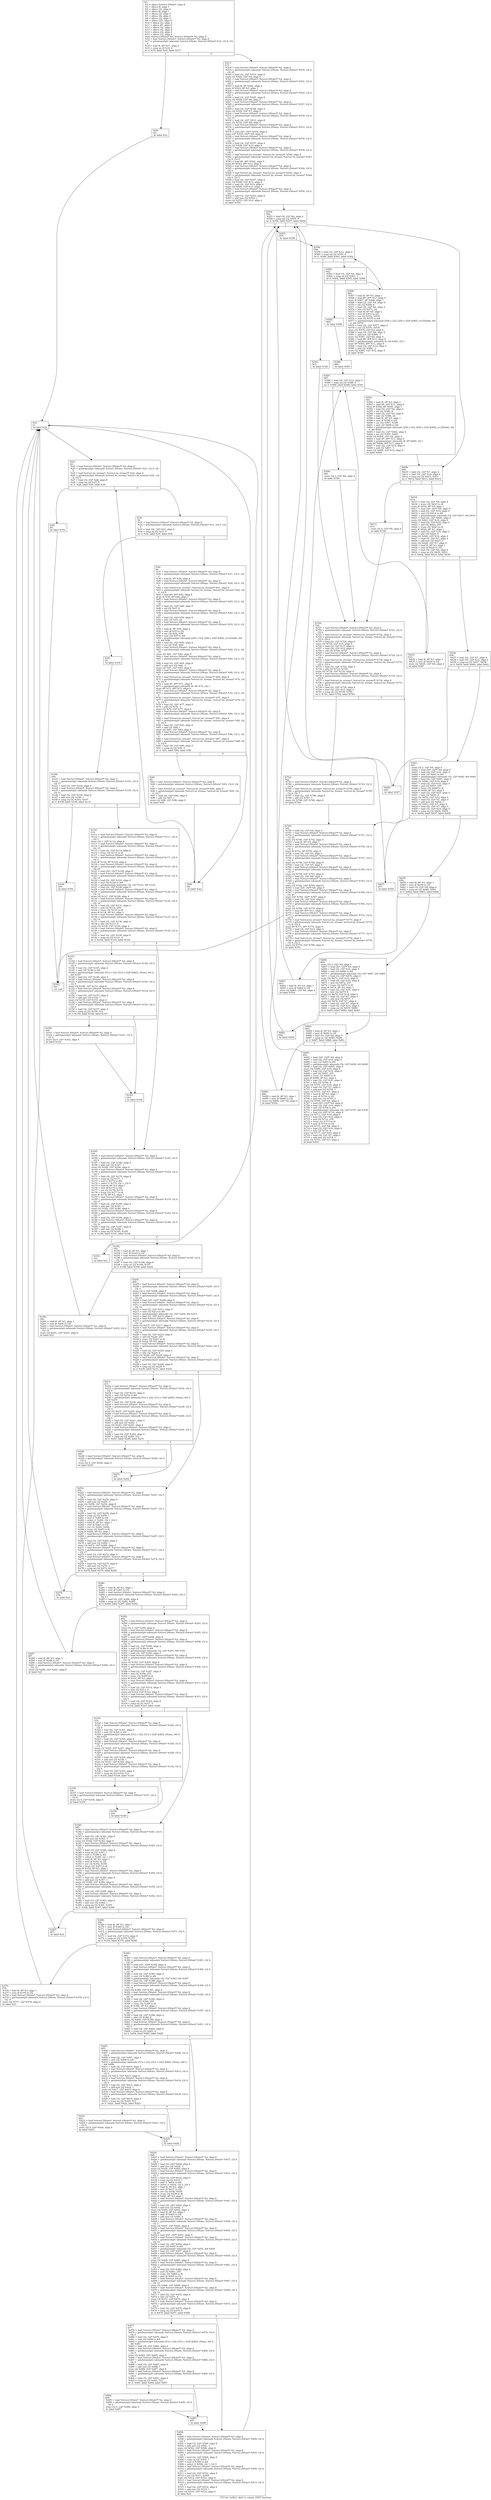 digraph "CFG for 'unRLE_obuf_to_output_FAST' function" {
	label="CFG for 'unRLE_obuf_to_output_FAST' function";

	Node0x1162fc0 [shape=record,label="{%1:\l  %2 = alloca %struct.DState*, align 8\l  %3 = alloca i8, align 1\l  %4 = alloca i32, align 4\l  %5 = alloca i8, align 1\l  %6 = alloca i32, align 4\l  %7 = alloca i32, align 4\l  %8 = alloca i32, align 4\l  %9 = alloca i32*, align 8\l  %10 = alloca i32, align 4\l  %11 = alloca i8*, align 8\l  %12 = alloca i32, align 4\l  %13 = alloca i32, align 4\l  %14 = alloca i32, align 4\l  %15 = alloca i32, align 4\l  store %struct.DState* %0, %struct.DState** %2, align 8\l  %16 = load %struct.DState*, %struct.DState** %2, align 8\l  %17 = getelementptr inbounds %struct.DState, %struct.DState* %16, i32 0, i32\l... 4\l  %18 = load i8, i8* %17, align 4\l  %19 = icmp ne i8 %18, 0\l  br i1 %19, label %20, label %517\l|{<s0>T|<s1>F}}"];
	Node0x1162fc0:s0 -> Node0x11630d0;
	Node0x1162fc0:s1 -> Node0x1163820;
	Node0x11630d0 [shape=record,label="{%20:\l20:                                               \l  br label %21\l}"];
	Node0x11630d0 -> Node0x1163870;
	Node0x1163870 [shape=record,label="{%21:\l21:                                               \l  br label %22\l}"];
	Node0x1163870 -> Node0x1163920;
	Node0x1163920 [shape=record,label="{%22:\l22:                                               \l  %23 = load %struct.DState*, %struct.DState** %2, align 8\l  %24 = getelementptr inbounds %struct.DState, %struct.DState* %23, i32 0, i32\l... 0\l  %25 = load %struct.bz_stream*, %struct.bz_stream** %24, align 8\l  %26 = getelementptr inbounds %struct.bz_stream, %struct.bz_stream* %25, i32\l... 0, i32 5\l  %27 = load i32, i32* %26, align 8\l  %28 = icmp eq i32 %27, 0\l  br i1 %28, label %29, label %30\l|{<s0>T|<s1>F}}"];
	Node0x1163920:s0 -> Node0x1163ca0;
	Node0x1163920:s1 -> Node0x1163cf0;
	Node0x1163ca0 [shape=record,label="{%29:\l29:                                               \l  br label %781\l}"];
	Node0x1163ca0 -> Node0x1163dd0;
	Node0x1163cf0 [shape=record,label="{%30:\l30:                                               \l  %31 = load %struct.DState*, %struct.DState** %2, align 8\l  %32 = getelementptr inbounds %struct.DState, %struct.DState* %31, i32 0, i32\l... 3\l  %33 = load i32, i32* %32, align 8\l  %34 = icmp eq i32 %33, 0\l  br i1 %34, label %35, label %36\l|{<s0>T|<s1>F}}"];
	Node0x1163cf0:s0 -> Node0x1164050;
	Node0x1163cf0:s1 -> Node0x11640a0;
	Node0x1164050 [shape=record,label="{%35:\l35:                                               \l  br label %100\l}"];
	Node0x1164050 -> Node0x1164180;
	Node0x11640a0 [shape=record,label="{%36:\l36:                                               \l  %37 = load %struct.DState*, %struct.DState** %2, align 8\l  %38 = getelementptr inbounds %struct.DState, %struct.DState* %37, i32 0, i32\l... 2\l  %39 = load i8, i8* %38, align 4\l  %40 = load %struct.DState*, %struct.DState** %2, align 8\l  %41 = getelementptr inbounds %struct.DState, %struct.DState* %40, i32 0, i32\l... 0\l  %42 = load %struct.bz_stream*, %struct.bz_stream** %41, align 8\l  %43 = getelementptr inbounds %struct.bz_stream, %struct.bz_stream* %42, i32\l... 0, i32 4\l  %44 = load i8*, i8** %43, align 8\l  store i8 %39, i8* %44, align 1\l  %45 = load %struct.DState*, %struct.DState** %2, align 8\l  %46 = getelementptr inbounds %struct.DState, %struct.DState* %45, i32 0, i32\l... 25\l  %47 = load i32, i32* %46, align 8\l  %48 = shl i32 %47, 8\l  %49 = load %struct.DState*, %struct.DState** %2, align 8\l  %50 = getelementptr inbounds %struct.DState, %struct.DState* %49, i32 0, i32\l... 25\l  %51 = load i32, i32* %50, align 8\l  %52 = lshr i32 %51, 24\l  %53 = load %struct.DState*, %struct.DState** %2, align 8\l  %54 = getelementptr inbounds %struct.DState, %struct.DState* %53, i32 0, i32\l... 2\l  %55 = load i8, i8* %54, align 4\l  %56 = zext i8 %55 to i32\l  %57 = xor i32 %52, %56\l  %58 = zext i32 %57 to i64\l  %59 = getelementptr inbounds [256 x i32], [256 x i32]* @BZ2_crc32Table, i64\l... 0, i64 %58\l  %60 = load i32, i32* %59, align 4\l  %61 = xor i32 %48, %60\l  %62 = load %struct.DState*, %struct.DState** %2, align 8\l  %63 = getelementptr inbounds %struct.DState, %struct.DState* %62, i32 0, i32\l... 25\l  store i32 %61, i32* %63, align 8\l  %64 = load %struct.DState*, %struct.DState** %2, align 8\l  %65 = getelementptr inbounds %struct.DState, %struct.DState* %64, i32 0, i32\l... 3\l  %66 = load i32, i32* %65, align 8\l  %67 = add nsw i32 %66, -1\l  store i32 %67, i32* %65, align 8\l  %68 = load %struct.DState*, %struct.DState** %2, align 8\l  %69 = getelementptr inbounds %struct.DState, %struct.DState* %68, i32 0, i32\l... 0\l  %70 = load %struct.bz_stream*, %struct.bz_stream** %69, align 8\l  %71 = getelementptr inbounds %struct.bz_stream, %struct.bz_stream* %70, i32\l... 0, i32 4\l  %72 = load i8*, i8** %71, align 8\l  %73 = getelementptr inbounds i8, i8* %72, i32 1\l  store i8* %73, i8** %71, align 8\l  %74 = load %struct.DState*, %struct.DState** %2, align 8\l  %75 = getelementptr inbounds %struct.DState, %struct.DState* %74, i32 0, i32\l... 0\l  %76 = load %struct.bz_stream*, %struct.bz_stream** %75, align 8\l  %77 = getelementptr inbounds %struct.bz_stream, %struct.bz_stream* %76, i32\l... 0, i32 5\l  %78 = load i32, i32* %77, align 8\l  %79 = add i32 %78, -1\l  store i32 %79, i32* %77, align 8\l  %80 = load %struct.DState*, %struct.DState** %2, align 8\l  %81 = getelementptr inbounds %struct.DState, %struct.DState* %80, i32 0, i32\l... 0\l  %82 = load %struct.bz_stream*, %struct.bz_stream** %81, align 8\l  %83 = getelementptr inbounds %struct.bz_stream, %struct.bz_stream* %82, i32\l... 0, i32 6\l  %84 = load i32, i32* %83, align 4\l  %85 = add i32 %84, 1\l  store i32 %85, i32* %83, align 4\l  %86 = load %struct.DState*, %struct.DState** %2, align 8\l  %87 = getelementptr inbounds %struct.DState, %struct.DState* %86, i32 0, i32\l... 0\l  %88 = load %struct.bz_stream*, %struct.bz_stream** %87, align 8\l  %89 = getelementptr inbounds %struct.bz_stream, %struct.bz_stream* %88, i32\l... 0, i32 6\l  %90 = load i32, i32* %89, align 4\l  %91 = icmp eq i32 %90, 0\l  br i1 %91, label %92, label %99\l|{<s0>T|<s1>F}}"];
	Node0x11640a0:s0 -> Node0x1174a70;
	Node0x11640a0:s1 -> Node0x1174ac0;
	Node0x1174a70 [shape=record,label="{%92:\l92:                                               \l  %93 = load %struct.DState*, %struct.DState** %2, align 8\l  %94 = getelementptr inbounds %struct.DState, %struct.DState* %93, i32 0, i32\l... 0\l  %95 = load %struct.bz_stream*, %struct.bz_stream** %94, align 8\l  %96 = getelementptr inbounds %struct.bz_stream, %struct.bz_stream* %95, i32\l... 0, i32 7\l  %97 = load i32, i32* %96, align 8\l  %98 = add i32 %97, 1\l  store i32 %98, i32* %96, align 8\l  br label %99\l}"];
	Node0x1174a70 -> Node0x1174ac0;
	Node0x1174ac0 [shape=record,label="{%99:\l99:                                               \l  br label %22\l}"];
	Node0x1174ac0 -> Node0x1163920;
	Node0x1164180 [shape=record,label="{%100:\l100:                                              \l  %101 = load %struct.DState*, %struct.DState** %2, align 8\l  %102 = getelementptr inbounds %struct.DState, %struct.DState* %101, i32 0,\l... i32 17\l  %103 = load i32, i32* %102, align 4\l  %104 = load %struct.DState*, %struct.DState** %2, align 8\l  %105 = getelementptr inbounds %struct.DState, %struct.DState* %104, i32 0,\l... i32 51\l  %106 = load i32, i32* %105, align 8\l  %107 = add nsw i32 %106, 1\l  %108 = icmp eq i32 %103, %107\l  br i1 %108, label %109, label %110\l|{<s0>T|<s1>F}}"];
	Node0x1164180:s0 -> Node0x1175350;
	Node0x1164180:s1 -> Node0x11753a0;
	Node0x1175350 [shape=record,label="{%109:\l109:                                              \l  br label %781\l}"];
	Node0x1175350 -> Node0x1163dd0;
	Node0x11753a0 [shape=record,label="{%110:\l110:                                              \l  %111 = load %struct.DState*, %struct.DState** %2, align 8\l  %112 = getelementptr inbounds %struct.DState, %struct.DState* %111, i32 0,\l... i32 3\l  store i32 1, i32* %112, align 8\l  %113 = load %struct.DState*, %struct.DState** %2, align 8\l  %114 = getelementptr inbounds %struct.DState, %struct.DState* %113, i32 0,\l... i32 15\l  %115 = load i32, i32* %114, align 8\l  %116 = trunc i32 %115 to i8\l  %117 = load %struct.DState*, %struct.DState** %2, align 8\l  %118 = getelementptr inbounds %struct.DState, %struct.DState* %117, i32 0,\l... i32 2\l  store i8 %116, i8* %118, align 4\l  %119 = load %struct.DState*, %struct.DState** %2, align 8\l  %120 = getelementptr inbounds %struct.DState, %struct.DState* %119, i32 0,\l... i32 20\l  %121 = load i32*, i32** %120, align 8\l  %122 = load %struct.DState*, %struct.DState** %2, align 8\l  %123 = getelementptr inbounds %struct.DState, %struct.DState* %122, i32 0,\l... i32 14\l  %124 = load i32, i32* %123, align 4\l  %125 = zext i32 %124 to i64\l  %126 = getelementptr inbounds i32, i32* %121, i64 %125\l  %127 = load i32, i32* %126, align 4\l  %128 = load %struct.DState*, %struct.DState** %2, align 8\l  %129 = getelementptr inbounds %struct.DState, %struct.DState* %128, i32 0,\l... i32 14\l  store i32 %127, i32* %129, align 4\l  %130 = load %struct.DState*, %struct.DState** %2, align 8\l  %131 = getelementptr inbounds %struct.DState, %struct.DState* %130, i32 0,\l... i32 14\l  %132 = load i32, i32* %131, align 4\l  %133 = and i32 %132, 255\l  %134 = trunc i32 %133 to i8\l  store i8 %134, i8* %3, align 1\l  %135 = load %struct.DState*, %struct.DState** %2, align 8\l  %136 = getelementptr inbounds %struct.DState, %struct.DState* %135, i32 0,\l... i32 14\l  %137 = load i32, i32* %136, align 4\l  %138 = lshr i32 %137, 8\l  store i32 %138, i32* %136, align 4\l  %139 = load %struct.DState*, %struct.DState** %2, align 8\l  %140 = getelementptr inbounds %struct.DState, %struct.DState* %139, i32 0,\l... i32 5\l  %141 = load i32, i32* %140, align 8\l  %142 = icmp eq i32 %141, 0\l  br i1 %142, label %143, label %164\l|{<s0>T|<s1>F}}"];
	Node0x11753a0:s0 -> Node0x1176e00;
	Node0x11753a0:s1 -> Node0x1176e50;
	Node0x1176e00 [shape=record,label="{%143:\l143:                                              \l  %144 = load %struct.DState*, %struct.DState** %2, align 8\l  %145 = getelementptr inbounds %struct.DState, %struct.DState* %144, i32 0,\l... i32 6\l  %146 = load i32, i32* %145, align 4\l  %147 = sext i32 %146 to i64\l  %148 = getelementptr inbounds [512 x i32], [512 x i32]* @BZ2_rNums, i64 0,\l... i64 %147\l  %149 = load i32, i32* %148, align 4\l  %150 = load %struct.DState*, %struct.DState** %2, align 8\l  %151 = getelementptr inbounds %struct.DState, %struct.DState* %150, i32 0,\l... i32 5\l  store i32 %149, i32* %151, align 8\l  %152 = load %struct.DState*, %struct.DState** %2, align 8\l  %153 = getelementptr inbounds %struct.DState, %struct.DState* %152, i32 0,\l... i32 6\l  %154 = load i32, i32* %153, align 4\l  %155 = add nsw i32 %154, 1\l  store i32 %155, i32* %153, align 4\l  %156 = load %struct.DState*, %struct.DState** %2, align 8\l  %157 = getelementptr inbounds %struct.DState, %struct.DState* %156, i32 0,\l... i32 6\l  %158 = load i32, i32* %157, align 4\l  %159 = icmp eq i32 %158, 512\l  br i1 %159, label %160, label %163\l|{<s0>T|<s1>F}}"];
	Node0x1176e00:s0 -> Node0x1177790;
	Node0x1176e00:s1 -> Node0x11777e0;
	Node0x1177790 [shape=record,label="{%160:\l160:                                              \l  %161 = load %struct.DState*, %struct.DState** %2, align 8\l  %162 = getelementptr inbounds %struct.DState, %struct.DState* %161, i32 0,\l... i32 6\l  store i32 0, i32* %162, align 4\l  br label %163\l}"];
	Node0x1177790 -> Node0x11777e0;
	Node0x11777e0 [shape=record,label="{%163:\l163:                                              \l  br label %164\l}"];
	Node0x11777e0 -> Node0x1176e50;
	Node0x1176e50 [shape=record,label="{%164:\l164:                                              \l  %165 = load %struct.DState*, %struct.DState** %2, align 8\l  %166 = getelementptr inbounds %struct.DState, %struct.DState* %165, i32 0,\l... i32 5\l  %167 = load i32, i32* %166, align 8\l  %168 = add nsw i32 %167, -1\l  store i32 %168, i32* %166, align 8\l  %169 = load %struct.DState*, %struct.DState** %2, align 8\l  %170 = getelementptr inbounds %struct.DState, %struct.DState* %169, i32 0,\l... i32 5\l  %171 = load i32, i32* %170, align 8\l  %172 = icmp eq i32 %171, 1\l  %173 = zext i1 %172 to i64\l  %174 = select i1 %172, i32 1, i32 0\l  %175 = load i8, i8* %3, align 1\l  %176 = zext i8 %175 to i32\l  %177 = xor i32 %176, %174\l  %178 = trunc i32 %177 to i8\l  store i8 %178, i8* %3, align 1\l  %179 = load %struct.DState*, %struct.DState** %2, align 8\l  %180 = getelementptr inbounds %struct.DState, %struct.DState* %179, i32 0,\l... i32 17\l  %181 = load i32, i32* %180, align 4\l  %182 = add nsw i32 %181, 1\l  store i32 %182, i32* %180, align 4\l  %183 = load %struct.DState*, %struct.DState** %2, align 8\l  %184 = getelementptr inbounds %struct.DState, %struct.DState* %183, i32 0,\l... i32 17\l  %185 = load i32, i32* %184, align 4\l  %186 = load %struct.DState*, %struct.DState** %2, align 8\l  %187 = getelementptr inbounds %struct.DState, %struct.DState* %186, i32 0,\l... i32 51\l  %188 = load i32, i32* %187, align 8\l  %189 = add nsw i32 %188, 1\l  %190 = icmp eq i32 %185, %189\l  br i1 %190, label %191, label %192\l|{<s0>T|<s1>F}}"];
	Node0x1176e50:s0 -> Node0x1178810;
	Node0x1176e50:s1 -> Node0x1178860;
	Node0x1178810 [shape=record,label="{%191:\l191:                                              \l  br label %21\l}"];
	Node0x1178810 -> Node0x1163870;
	Node0x1178860 [shape=record,label="{%192:\l192:                                              \l  %193 = load i8, i8* %3, align 1\l  %194 = zext i8 %193 to i32\l  %195 = load %struct.DState*, %struct.DState** %2, align 8\l  %196 = getelementptr inbounds %struct.DState, %struct.DState* %195, i32 0,\l... i32 15\l  %197 = load i32, i32* %196, align 8\l  %198 = icmp ne i32 %194, %197\l  br i1 %198, label %199, label %204\l|{<s0>T|<s1>F}}"];
	Node0x1178860:s0 -> Node0x1178c30;
	Node0x1178860:s1 -> Node0x1178c80;
	Node0x1178c30 [shape=record,label="{%199:\l199:                                              \l  %200 = load i8, i8* %3, align 1\l  %201 = zext i8 %200 to i32\l  %202 = load %struct.DState*, %struct.DState** %2, align 8\l  %203 = getelementptr inbounds %struct.DState, %struct.DState* %202, i32 0,\l... i32 15\l  store i32 %201, i32* %203, align 8\l  br label %21\l}"];
	Node0x1178c30 -> Node0x1163870;
	Node0x1178c80 [shape=record,label="{%204:\l204:                                              \l  %205 = load %struct.DState*, %struct.DState** %2, align 8\l  %206 = getelementptr inbounds %struct.DState, %struct.DState* %205, i32 0,\l... i32 3\l  store i32 2, i32* %206, align 8\l  %207 = load %struct.DState*, %struct.DState** %2, align 8\l  %208 = getelementptr inbounds %struct.DState, %struct.DState* %207, i32 0,\l... i32 20\l  %209 = load i32*, i32** %208, align 8\l  %210 = load %struct.DState*, %struct.DState** %2, align 8\l  %211 = getelementptr inbounds %struct.DState, %struct.DState* %210, i32 0,\l... i32 14\l  %212 = load i32, i32* %211, align 4\l  %213 = zext i32 %212 to i64\l  %214 = getelementptr inbounds i32, i32* %209, i64 %213\l  %215 = load i32, i32* %214, align 4\l  %216 = load %struct.DState*, %struct.DState** %2, align 8\l  %217 = getelementptr inbounds %struct.DState, %struct.DState* %216, i32 0,\l... i32 14\l  store i32 %215, i32* %217, align 4\l  %218 = load %struct.DState*, %struct.DState** %2, align 8\l  %219 = getelementptr inbounds %struct.DState, %struct.DState* %218, i32 0,\l... i32 14\l  %220 = load i32, i32* %219, align 4\l  %221 = and i32 %220, 255\l  %222 = trunc i32 %221 to i8\l  store i8 %222, i8* %3, align 1\l  %223 = load %struct.DState*, %struct.DState** %2, align 8\l  %224 = getelementptr inbounds %struct.DState, %struct.DState* %223, i32 0,\l... i32 14\l  %225 = load i32, i32* %224, align 4\l  %226 = lshr i32 %225, 8\l  store i32 %226, i32* %224, align 4\l  %227 = load %struct.DState*, %struct.DState** %2, align 8\l  %228 = getelementptr inbounds %struct.DState, %struct.DState* %227, i32 0,\l... i32 5\l  %229 = load i32, i32* %228, align 8\l  %230 = icmp eq i32 %229, 0\l  br i1 %230, label %231, label %252\l|{<s0>T|<s1>F}}"];
	Node0x1178c80:s0 -> Node0x1179dd0;
	Node0x1178c80:s1 -> Node0x1179e20;
	Node0x1179dd0 [shape=record,label="{%231:\l231:                                              \l  %232 = load %struct.DState*, %struct.DState** %2, align 8\l  %233 = getelementptr inbounds %struct.DState, %struct.DState* %232, i32 0,\l... i32 6\l  %234 = load i32, i32* %233, align 4\l  %235 = sext i32 %234 to i64\l  %236 = getelementptr inbounds [512 x i32], [512 x i32]* @BZ2_rNums, i64 0,\l... i64 %235\l  %237 = load i32, i32* %236, align 4\l  %238 = load %struct.DState*, %struct.DState** %2, align 8\l  %239 = getelementptr inbounds %struct.DState, %struct.DState* %238, i32 0,\l... i32 5\l  store i32 %237, i32* %239, align 8\l  %240 = load %struct.DState*, %struct.DState** %2, align 8\l  %241 = getelementptr inbounds %struct.DState, %struct.DState* %240, i32 0,\l... i32 6\l  %242 = load i32, i32* %241, align 4\l  %243 = add nsw i32 %242, 1\l  store i32 %243, i32* %241, align 4\l  %244 = load %struct.DState*, %struct.DState** %2, align 8\l  %245 = getelementptr inbounds %struct.DState, %struct.DState* %244, i32 0,\l... i32 6\l  %246 = load i32, i32* %245, align 4\l  %247 = icmp eq i32 %246, 512\l  br i1 %247, label %248, label %251\l|{<s0>T|<s1>F}}"];
	Node0x1179dd0:s0 -> Node0x117a760;
	Node0x1179dd0:s1 -> Node0x117a7b0;
	Node0x117a760 [shape=record,label="{%248:\l248:                                              \l  %249 = load %struct.DState*, %struct.DState** %2, align 8\l  %250 = getelementptr inbounds %struct.DState, %struct.DState* %249, i32 0,\l... i32 6\l  store i32 0, i32* %250, align 4\l  br label %251\l}"];
	Node0x117a760 -> Node0x117a7b0;
	Node0x117a7b0 [shape=record,label="{%251:\l251:                                              \l  br label %252\l}"];
	Node0x117a7b0 -> Node0x1179e20;
	Node0x1179e20 [shape=record,label="{%252:\l252:                                              \l  %253 = load %struct.DState*, %struct.DState** %2, align 8\l  %254 = getelementptr inbounds %struct.DState, %struct.DState* %253, i32 0,\l... i32 5\l  %255 = load i32, i32* %254, align 8\l  %256 = add nsw i32 %255, -1\l  store i32 %256, i32* %254, align 8\l  %257 = load %struct.DState*, %struct.DState** %2, align 8\l  %258 = getelementptr inbounds %struct.DState, %struct.DState* %257, i32 0,\l... i32 5\l  %259 = load i32, i32* %258, align 8\l  %260 = icmp eq i32 %259, 1\l  %261 = zext i1 %260 to i64\l  %262 = select i1 %260, i32 1, i32 0\l  %263 = load i8, i8* %3, align 1\l  %264 = zext i8 %263 to i32\l  %265 = xor i32 %264, %262\l  %266 = trunc i32 %265 to i8\l  store i8 %266, i8* %3, align 1\l  %267 = load %struct.DState*, %struct.DState** %2, align 8\l  %268 = getelementptr inbounds %struct.DState, %struct.DState* %267, i32 0,\l... i32 17\l  %269 = load i32, i32* %268, align 4\l  %270 = add nsw i32 %269, 1\l  store i32 %270, i32* %268, align 4\l  %271 = load %struct.DState*, %struct.DState** %2, align 8\l  %272 = getelementptr inbounds %struct.DState, %struct.DState* %271, i32 0,\l... i32 17\l  %273 = load i32, i32* %272, align 4\l  %274 = load %struct.DState*, %struct.DState** %2, align 8\l  %275 = getelementptr inbounds %struct.DState, %struct.DState* %274, i32 0,\l... i32 51\l  %276 = load i32, i32* %275, align 8\l  %277 = add nsw i32 %276, 1\l  %278 = icmp eq i32 %273, %277\l  br i1 %278, label %279, label %280\l|{<s0>T|<s1>F}}"];
	Node0x1179e20:s0 -> Node0x117bff0;
	Node0x1179e20:s1 -> Node0x117c040;
	Node0x117bff0 [shape=record,label="{%279:\l279:                                              \l  br label %21\l}"];
	Node0x117bff0 -> Node0x1163870;
	Node0x117c040 [shape=record,label="{%280:\l280:                                              \l  %281 = load i8, i8* %3, align 1\l  %282 = zext i8 %281 to i32\l  %283 = load %struct.DState*, %struct.DState** %2, align 8\l  %284 = getelementptr inbounds %struct.DState, %struct.DState* %283, i32 0,\l... i32 15\l  %285 = load i32, i32* %284, align 8\l  %286 = icmp ne i32 %282, %285\l  br i1 %286, label %287, label %292\l|{<s0>T|<s1>F}}"];
	Node0x117c040:s0 -> Node0x117c410;
	Node0x117c040:s1 -> Node0x117c460;
	Node0x117c410 [shape=record,label="{%287:\l287:                                              \l  %288 = load i8, i8* %3, align 1\l  %289 = zext i8 %288 to i32\l  %290 = load %struct.DState*, %struct.DState** %2, align 8\l  %291 = getelementptr inbounds %struct.DState, %struct.DState* %290, i32 0,\l... i32 15\l  store i32 %289, i32* %291, align 8\l  br label %21\l}"];
	Node0x117c410 -> Node0x1163870;
	Node0x117c460 [shape=record,label="{%292:\l292:                                              \l  %293 = load %struct.DState*, %struct.DState** %2, align 8\l  %294 = getelementptr inbounds %struct.DState, %struct.DState* %293, i32 0,\l... i32 3\l  store i32 3, i32* %294, align 8\l  %295 = load %struct.DState*, %struct.DState** %2, align 8\l  %296 = getelementptr inbounds %struct.DState, %struct.DState* %295, i32 0,\l... i32 20\l  %297 = load i32*, i32** %296, align 8\l  %298 = load %struct.DState*, %struct.DState** %2, align 8\l  %299 = getelementptr inbounds %struct.DState, %struct.DState* %298, i32 0,\l... i32 14\l  %300 = load i32, i32* %299, align 4\l  %301 = zext i32 %300 to i64\l  %302 = getelementptr inbounds i32, i32* %297, i64 %301\l  %303 = load i32, i32* %302, align 4\l  %304 = load %struct.DState*, %struct.DState** %2, align 8\l  %305 = getelementptr inbounds %struct.DState, %struct.DState* %304, i32 0,\l... i32 14\l  store i32 %303, i32* %305, align 4\l  %306 = load %struct.DState*, %struct.DState** %2, align 8\l  %307 = getelementptr inbounds %struct.DState, %struct.DState* %306, i32 0,\l... i32 14\l  %308 = load i32, i32* %307, align 4\l  %309 = and i32 %308, 255\l  %310 = trunc i32 %309 to i8\l  store i8 %310, i8* %3, align 1\l  %311 = load %struct.DState*, %struct.DState** %2, align 8\l  %312 = getelementptr inbounds %struct.DState, %struct.DState* %311, i32 0,\l... i32 14\l  %313 = load i32, i32* %312, align 4\l  %314 = lshr i32 %313, 8\l  store i32 %314, i32* %312, align 4\l  %315 = load %struct.DState*, %struct.DState** %2, align 8\l  %316 = getelementptr inbounds %struct.DState, %struct.DState* %315, i32 0,\l... i32 5\l  %317 = load i32, i32* %316, align 8\l  %318 = icmp eq i32 %317, 0\l  br i1 %318, label %319, label %340\l|{<s0>T|<s1>F}}"];
	Node0x117c460:s0 -> Node0x117d5b0;
	Node0x117c460:s1 -> Node0x117d600;
	Node0x117d5b0 [shape=record,label="{%319:\l319:                                              \l  %320 = load %struct.DState*, %struct.DState** %2, align 8\l  %321 = getelementptr inbounds %struct.DState, %struct.DState* %320, i32 0,\l... i32 6\l  %322 = load i32, i32* %321, align 4\l  %323 = sext i32 %322 to i64\l  %324 = getelementptr inbounds [512 x i32], [512 x i32]* @BZ2_rNums, i64 0,\l... i64 %323\l  %325 = load i32, i32* %324, align 4\l  %326 = load %struct.DState*, %struct.DState** %2, align 8\l  %327 = getelementptr inbounds %struct.DState, %struct.DState* %326, i32 0,\l... i32 5\l  store i32 %325, i32* %327, align 8\l  %328 = load %struct.DState*, %struct.DState** %2, align 8\l  %329 = getelementptr inbounds %struct.DState, %struct.DState* %328, i32 0,\l... i32 6\l  %330 = load i32, i32* %329, align 4\l  %331 = add nsw i32 %330, 1\l  store i32 %331, i32* %329, align 4\l  %332 = load %struct.DState*, %struct.DState** %2, align 8\l  %333 = getelementptr inbounds %struct.DState, %struct.DState* %332, i32 0,\l... i32 6\l  %334 = load i32, i32* %333, align 4\l  %335 = icmp eq i32 %334, 512\l  br i1 %335, label %336, label %339\l|{<s0>T|<s1>F}}"];
	Node0x117d5b0:s0 -> Node0x117df40;
	Node0x117d5b0:s1 -> Node0x117df90;
	Node0x117df40 [shape=record,label="{%336:\l336:                                              \l  %337 = load %struct.DState*, %struct.DState** %2, align 8\l  %338 = getelementptr inbounds %struct.DState, %struct.DState* %337, i32 0,\l... i32 6\l  store i32 0, i32* %338, align 4\l  br label %339\l}"];
	Node0x117df40 -> Node0x117df90;
	Node0x117df90 [shape=record,label="{%339:\l339:                                              \l  br label %340\l}"];
	Node0x117df90 -> Node0x117d600;
	Node0x117d600 [shape=record,label="{%340:\l340:                                              \l  %341 = load %struct.DState*, %struct.DState** %2, align 8\l  %342 = getelementptr inbounds %struct.DState, %struct.DState* %341, i32 0,\l... i32 5\l  %343 = load i32, i32* %342, align 8\l  %344 = add nsw i32 %343, -1\l  store i32 %344, i32* %342, align 8\l  %345 = load %struct.DState*, %struct.DState** %2, align 8\l  %346 = getelementptr inbounds %struct.DState, %struct.DState* %345, i32 0,\l... i32 5\l  %347 = load i32, i32* %346, align 8\l  %348 = icmp eq i32 %347, 1\l  %349 = zext i1 %348 to i64\l  %350 = select i1 %348, i32 1, i32 0\l  %351 = load i8, i8* %3, align 1\l  %352 = zext i8 %351 to i32\l  %353 = xor i32 %352, %350\l  %354 = trunc i32 %353 to i8\l  store i8 %354, i8* %3, align 1\l  %355 = load %struct.DState*, %struct.DState** %2, align 8\l  %356 = getelementptr inbounds %struct.DState, %struct.DState* %355, i32 0,\l... i32 17\l  %357 = load i32, i32* %356, align 4\l  %358 = add nsw i32 %357, 1\l  store i32 %358, i32* %356, align 4\l  %359 = load %struct.DState*, %struct.DState** %2, align 8\l  %360 = getelementptr inbounds %struct.DState, %struct.DState* %359, i32 0,\l... i32 17\l  %361 = load i32, i32* %360, align 4\l  %362 = load %struct.DState*, %struct.DState** %2, align 8\l  %363 = getelementptr inbounds %struct.DState, %struct.DState* %362, i32 0,\l... i32 51\l  %364 = load i32, i32* %363, align 8\l  %365 = add nsw i32 %364, 1\l  %366 = icmp eq i32 %361, %365\l  br i1 %366, label %367, label %368\l|{<s0>T|<s1>F}}"];
	Node0x117d600:s0 -> Node0x117efc0;
	Node0x117d600:s1 -> Node0x117f010;
	Node0x117efc0 [shape=record,label="{%367:\l367:                                              \l  br label %21\l}"];
	Node0x117efc0 -> Node0x1163870;
	Node0x117f010 [shape=record,label="{%368:\l368:                                              \l  %369 = load i8, i8* %3, align 1\l  %370 = zext i8 %369 to i32\l  %371 = load %struct.DState*, %struct.DState** %2, align 8\l  %372 = getelementptr inbounds %struct.DState, %struct.DState* %371, i32 0,\l... i32 15\l  %373 = load i32, i32* %372, align 8\l  %374 = icmp ne i32 %370, %373\l  br i1 %374, label %375, label %380\l|{<s0>T|<s1>F}}"];
	Node0x117f010:s0 -> Node0x117f3e0;
	Node0x117f010:s1 -> Node0x117f430;
	Node0x117f3e0 [shape=record,label="{%375:\l375:                                              \l  %376 = load i8, i8* %3, align 1\l  %377 = zext i8 %376 to i32\l  %378 = load %struct.DState*, %struct.DState** %2, align 8\l  %379 = getelementptr inbounds %struct.DState, %struct.DState* %378, i32 0,\l... i32 15\l  store i32 %377, i32* %379, align 8\l  br label %21\l}"];
	Node0x117f3e0 -> Node0x1163870;
	Node0x117f430 [shape=record,label="{%380:\l380:                                              \l  %381 = load %struct.DState*, %struct.DState** %2, align 8\l  %382 = getelementptr inbounds %struct.DState, %struct.DState* %381, i32 0,\l... i32 20\l  %383 = load i32*, i32** %382, align 8\l  %384 = load %struct.DState*, %struct.DState** %2, align 8\l  %385 = getelementptr inbounds %struct.DState, %struct.DState* %384, i32 0,\l... i32 14\l  %386 = load i32, i32* %385, align 4\l  %387 = zext i32 %386 to i64\l  %388 = getelementptr inbounds i32, i32* %383, i64 %387\l  %389 = load i32, i32* %388, align 4\l  %390 = load %struct.DState*, %struct.DState** %2, align 8\l  %391 = getelementptr inbounds %struct.DState, %struct.DState* %390, i32 0,\l... i32 14\l  store i32 %389, i32* %391, align 4\l  %392 = load %struct.DState*, %struct.DState** %2, align 8\l  %393 = getelementptr inbounds %struct.DState, %struct.DState* %392, i32 0,\l... i32 14\l  %394 = load i32, i32* %393, align 4\l  %395 = and i32 %394, 255\l  %396 = trunc i32 %395 to i8\l  store i8 %396, i8* %3, align 1\l  %397 = load %struct.DState*, %struct.DState** %2, align 8\l  %398 = getelementptr inbounds %struct.DState, %struct.DState* %397, i32 0,\l... i32 14\l  %399 = load i32, i32* %398, align 4\l  %400 = lshr i32 %399, 8\l  store i32 %400, i32* %398, align 4\l  %401 = load %struct.DState*, %struct.DState** %2, align 8\l  %402 = getelementptr inbounds %struct.DState, %struct.DState* %401, i32 0,\l... i32 5\l  %403 = load i32, i32* %402, align 8\l  %404 = icmp eq i32 %403, 0\l  br i1 %404, label %405, label %426\l|{<s0>T|<s1>F}}"];
	Node0x117f430:s0 -> Node0x1180400;
	Node0x117f430:s1 -> Node0x1180450;
	Node0x1180400 [shape=record,label="{%405:\l405:                                              \l  %406 = load %struct.DState*, %struct.DState** %2, align 8\l  %407 = getelementptr inbounds %struct.DState, %struct.DState* %406, i32 0,\l... i32 6\l  %408 = load i32, i32* %407, align 4\l  %409 = sext i32 %408 to i64\l  %410 = getelementptr inbounds [512 x i32], [512 x i32]* @BZ2_rNums, i64 0,\l... i64 %409\l  %411 = load i32, i32* %410, align 4\l  %412 = load %struct.DState*, %struct.DState** %2, align 8\l  %413 = getelementptr inbounds %struct.DState, %struct.DState* %412, i32 0,\l... i32 5\l  store i32 %411, i32* %413, align 8\l  %414 = load %struct.DState*, %struct.DState** %2, align 8\l  %415 = getelementptr inbounds %struct.DState, %struct.DState* %414, i32 0,\l... i32 6\l  %416 = load i32, i32* %415, align 4\l  %417 = add nsw i32 %416, 1\l  store i32 %417, i32* %415, align 4\l  %418 = load %struct.DState*, %struct.DState** %2, align 8\l  %419 = getelementptr inbounds %struct.DState, %struct.DState* %418, i32 0,\l... i32 6\l  %420 = load i32, i32* %419, align 4\l  %421 = icmp eq i32 %420, 512\l  br i1 %421, label %422, label %425\l|{<s0>T|<s1>F}}"];
	Node0x1180400:s0 -> Node0x1180d90;
	Node0x1180400:s1 -> Node0x1180de0;
	Node0x1180d90 [shape=record,label="{%422:\l422:                                              \l  %423 = load %struct.DState*, %struct.DState** %2, align 8\l  %424 = getelementptr inbounds %struct.DState, %struct.DState* %423, i32 0,\l... i32 6\l  store i32 0, i32* %424, align 4\l  br label %425\l}"];
	Node0x1180d90 -> Node0x1180de0;
	Node0x1180de0 [shape=record,label="{%425:\l425:                                              \l  br label %426\l}"];
	Node0x1180de0 -> Node0x1180450;
	Node0x1180450 [shape=record,label="{%426:\l426:                                              \l  %427 = load %struct.DState*, %struct.DState** %2, align 8\l  %428 = getelementptr inbounds %struct.DState, %struct.DState* %427, i32 0,\l... i32 5\l  %429 = load i32, i32* %428, align 8\l  %430 = add nsw i32 %429, -1\l  store i32 %430, i32* %428, align 8\l  %431 = load %struct.DState*, %struct.DState** %2, align 8\l  %432 = getelementptr inbounds %struct.DState, %struct.DState* %431, i32 0,\l... i32 5\l  %433 = load i32, i32* %432, align 8\l  %434 = icmp eq i32 %433, 1\l  %435 = zext i1 %434 to i64\l  %436 = select i1 %434, i32 1, i32 0\l  %437 = load i8, i8* %3, align 1\l  %438 = zext i8 %437 to i32\l  %439 = xor i32 %438, %436\l  %440 = trunc i32 %439 to i8\l  store i8 %440, i8* %3, align 1\l  %441 = load %struct.DState*, %struct.DState** %2, align 8\l  %442 = getelementptr inbounds %struct.DState, %struct.DState* %441, i32 0,\l... i32 17\l  %443 = load i32, i32* %442, align 4\l  %444 = add nsw i32 %443, 1\l  store i32 %444, i32* %442, align 4\l  %445 = load i8, i8* %3, align 1\l  %446 = zext i8 %445 to i32\l  %447 = add nsw i32 %446, 4\l  %448 = load %struct.DState*, %struct.DState** %2, align 8\l  %449 = getelementptr inbounds %struct.DState, %struct.DState* %448, i32 0,\l... i32 3\l  store i32 %447, i32* %449, align 8\l  %450 = load %struct.DState*, %struct.DState** %2, align 8\l  %451 = getelementptr inbounds %struct.DState, %struct.DState* %450, i32 0,\l... i32 20\l  %452 = load i32*, i32** %451, align 8\l  %453 = load %struct.DState*, %struct.DState** %2, align 8\l  %454 = getelementptr inbounds %struct.DState, %struct.DState* %453, i32 0,\l... i32 14\l  %455 = load i32, i32* %454, align 4\l  %456 = zext i32 %455 to i64\l  %457 = getelementptr inbounds i32, i32* %452, i64 %456\l  %458 = load i32, i32* %457, align 4\l  %459 = load %struct.DState*, %struct.DState** %2, align 8\l  %460 = getelementptr inbounds %struct.DState, %struct.DState* %459, i32 0,\l... i32 14\l  store i32 %458, i32* %460, align 4\l  %461 = load %struct.DState*, %struct.DState** %2, align 8\l  %462 = getelementptr inbounds %struct.DState, %struct.DState* %461, i32 0,\l... i32 14\l  %463 = load i32, i32* %462, align 4\l  %464 = and i32 %463, 255\l  %465 = trunc i32 %464 to i8\l  %466 = zext i8 %465 to i32\l  %467 = load %struct.DState*, %struct.DState** %2, align 8\l  %468 = getelementptr inbounds %struct.DState, %struct.DState* %467, i32 0,\l... i32 15\l  store i32 %466, i32* %468, align 8\l  %469 = load %struct.DState*, %struct.DState** %2, align 8\l  %470 = getelementptr inbounds %struct.DState, %struct.DState* %469, i32 0,\l... i32 14\l  %471 = load i32, i32* %470, align 4\l  %472 = lshr i32 %471, 8\l  store i32 %472, i32* %470, align 4\l  %473 = load %struct.DState*, %struct.DState** %2, align 8\l  %474 = getelementptr inbounds %struct.DState, %struct.DState* %473, i32 0,\l... i32 5\l  %475 = load i32, i32* %474, align 8\l  %476 = icmp eq i32 %475, 0\l  br i1 %476, label %477, label %498\l|{<s0>T|<s1>F}}"];
	Node0x1180450:s0 -> Node0x1182ad0;
	Node0x1180450:s1 -> Node0x1182b20;
	Node0x1182ad0 [shape=record,label="{%477:\l477:                                              \l  %478 = load %struct.DState*, %struct.DState** %2, align 8\l  %479 = getelementptr inbounds %struct.DState, %struct.DState* %478, i32 0,\l... i32 6\l  %480 = load i32, i32* %479, align 4\l  %481 = sext i32 %480 to i64\l  %482 = getelementptr inbounds [512 x i32], [512 x i32]* @BZ2_rNums, i64 0,\l... i64 %481\l  %483 = load i32, i32* %482, align 4\l  %484 = load %struct.DState*, %struct.DState** %2, align 8\l  %485 = getelementptr inbounds %struct.DState, %struct.DState* %484, i32 0,\l... i32 5\l  store i32 %483, i32* %485, align 8\l  %486 = load %struct.DState*, %struct.DState** %2, align 8\l  %487 = getelementptr inbounds %struct.DState, %struct.DState* %486, i32 0,\l... i32 6\l  %488 = load i32, i32* %487, align 4\l  %489 = add nsw i32 %488, 1\l  store i32 %489, i32* %487, align 4\l  %490 = load %struct.DState*, %struct.DState** %2, align 8\l  %491 = getelementptr inbounds %struct.DState, %struct.DState* %490, i32 0,\l... i32 6\l  %492 = load i32, i32* %491, align 4\l  %493 = icmp eq i32 %492, 512\l  br i1 %493, label %494, label %497\l|{<s0>T|<s1>F}}"];
	Node0x1182ad0:s0 -> Node0x1183460;
	Node0x1182ad0:s1 -> Node0x11834b0;
	Node0x1183460 [shape=record,label="{%494:\l494:                                              \l  %495 = load %struct.DState*, %struct.DState** %2, align 8\l  %496 = getelementptr inbounds %struct.DState, %struct.DState* %495, i32 0,\l... i32 6\l  store i32 0, i32* %496, align 4\l  br label %497\l}"];
	Node0x1183460 -> Node0x11834b0;
	Node0x11834b0 [shape=record,label="{%497:\l497:                                              \l  br label %498\l}"];
	Node0x11834b0 -> Node0x1182b20;
	Node0x1182b20 [shape=record,label="{%498:\l498:                                              \l  %499 = load %struct.DState*, %struct.DState** %2, align 8\l  %500 = getelementptr inbounds %struct.DState, %struct.DState* %499, i32 0,\l... i32 5\l  %501 = load i32, i32* %500, align 8\l  %502 = add nsw i32 %501, -1\l  store i32 %502, i32* %500, align 8\l  %503 = load %struct.DState*, %struct.DState** %2, align 8\l  %504 = getelementptr inbounds %struct.DState, %struct.DState* %503, i32 0,\l... i32 5\l  %505 = load i32, i32* %504, align 8\l  %506 = icmp eq i32 %505, 1\l  %507 = zext i1 %506 to i64\l  %508 = select i1 %506, i32 1, i32 0\l  %509 = load %struct.DState*, %struct.DState** %2, align 8\l  %510 = getelementptr inbounds %struct.DState, %struct.DState* %509, i32 0,\l... i32 15\l  %511 = load i32, i32* %510, align 8\l  %512 = xor i32 %511, %508\l  store i32 %512, i32* %510, align 8\l  %513 = load %struct.DState*, %struct.DState** %2, align 8\l  %514 = getelementptr inbounds %struct.DState, %struct.DState* %513, i32 0,\l... i32 17\l  %515 = load i32, i32* %514, align 4\l  %516 = add nsw i32 %515, 1\l  store i32 %516, i32* %514, align 4\l  br label %21\l}"];
	Node0x1182b20 -> Node0x1163870;
	Node0x1163820 [shape=record,label="{%517:\l517:                                              \l  %518 = load %struct.DState*, %struct.DState** %2, align 8\l  %519 = getelementptr inbounds %struct.DState, %struct.DState* %518, i32 0,\l... i32 25\l  %520 = load i32, i32* %519, align 8\l  store i32 %520, i32* %4, align 4\l  %521 = load %struct.DState*, %struct.DState** %2, align 8\l  %522 = getelementptr inbounds %struct.DState, %struct.DState* %521, i32 0,\l... i32 2\l  %523 = load i8, i8* %522, align 4\l  store i8 %523, i8* %5, align 1\l  %524 = load %struct.DState*, %struct.DState** %2, align 8\l  %525 = getelementptr inbounds %struct.DState, %struct.DState* %524, i32 0,\l... i32 3\l  %526 = load i32, i32* %525, align 8\l  store i32 %526, i32* %6, align 4\l  %527 = load %struct.DState*, %struct.DState** %2, align 8\l  %528 = getelementptr inbounds %struct.DState, %struct.DState* %527, i32 0,\l... i32 17\l  %529 = load i32, i32* %528, align 4\l  store i32 %529, i32* %7, align 4\l  %530 = load %struct.DState*, %struct.DState** %2, align 8\l  %531 = getelementptr inbounds %struct.DState, %struct.DState* %530, i32 0,\l... i32 15\l  %532 = load i32, i32* %531, align 8\l  store i32 %532, i32* %8, align 4\l  %533 = load %struct.DState*, %struct.DState** %2, align 8\l  %534 = getelementptr inbounds %struct.DState, %struct.DState* %533, i32 0,\l... i32 20\l  %535 = load i32*, i32** %534, align 8\l  store i32* %535, i32** %9, align 8\l  %536 = load %struct.DState*, %struct.DState** %2, align 8\l  %537 = getelementptr inbounds %struct.DState, %struct.DState* %536, i32 0,\l... i32 14\l  %538 = load i32, i32* %537, align 4\l  store i32 %538, i32* %10, align 4\l  %539 = load %struct.DState*, %struct.DState** %2, align 8\l  %540 = getelementptr inbounds %struct.DState, %struct.DState* %539, i32 0,\l... i32 0\l  %541 = load %struct.bz_stream*, %struct.bz_stream** %540, align 8\l  %542 = getelementptr inbounds %struct.bz_stream, %struct.bz_stream* %541,\l... i32 0, i32 4\l  %543 = load i8*, i8** %542, align 8\l  store i8* %543, i8** %11, align 8\l  %544 = load %struct.DState*, %struct.DState** %2, align 8\l  %545 = getelementptr inbounds %struct.DState, %struct.DState* %544, i32 0,\l... i32 0\l  %546 = load %struct.bz_stream*, %struct.bz_stream** %545, align 8\l  %547 = getelementptr inbounds %struct.bz_stream, %struct.bz_stream* %546,\l... i32 0, i32 5\l  %548 = load i32, i32* %547, align 8\l  store i32 %548, i32* %12, align 4\l  %549 = load i32, i32* %12, align 4\l  store i32 %549, i32* %13, align 4\l  %550 = load %struct.DState*, %struct.DState** %2, align 8\l  %551 = getelementptr inbounds %struct.DState, %struct.DState* %550, i32 0,\l... i32 51\l  %552 = load i32, i32* %551, align 8\l  %553 = add nsw i32 %552, 1\l  store i32 %553, i32* %14, align 4\l  br label %554\l}"];
	Node0x1163820 -> Node0x1186830;
	Node0x1186830 [shape=record,label="{%554:\l554:                                              \l  %555 = load i32, i32* %6, align 4\l  %556 = icmp sgt i32 %555, 0\l  br i1 %556, label %557, label %609\l|{<s0>T|<s1>F}}"];
	Node0x1186830:s0 -> Node0x11869b0;
	Node0x1186830:s1 -> Node0x1186a00;
	Node0x11869b0 [shape=record,label="{%557:\l557:                                              \l  br label %558\l}"];
	Node0x11869b0 -> Node0x1186ae0;
	Node0x1186ae0 [shape=record,label="{%558:\l558:                                              \l  %559 = load i32, i32* %12, align 4\l  %560 = icmp eq i32 %559, 0\l  br i1 %560, label %561, label %562\l|{<s0>T|<s1>F}}"];
	Node0x1186ae0:s0 -> Node0x1186c60;
	Node0x1186ae0:s1 -> Node0x1186cb0;
	Node0x1186c60 [shape=record,label="{%561:\l561:                                              \l  br label %720\l}"];
	Node0x1186c60 -> Node0x1186d90;
	Node0x1186cb0 [shape=record,label="{%562:\l562:                                              \l  %563 = load i32, i32* %6, align 4\l  %564 = icmp eq i32 %563, 1\l  br i1 %564, label %565, label %566\l|{<s0>T|<s1>F}}"];
	Node0x1186cb0:s0 -> Node0x1186f10;
	Node0x1186cb0:s1 -> Node0x1186f60;
	Node0x1186f10 [shape=record,label="{%565:\l565:                                              \l  br label %586\l}"];
	Node0x1186f10 -> Node0x1187040;
	Node0x1186f60 [shape=record,label="{%566:\l566:                                              \l  %567 = load i8, i8* %5, align 1\l  %568 = load i8*, i8** %11, align 8\l  store i8 %567, i8* %568, align 1\l  %569 = load i32, i32* %4, align 4\l  %570 = shl i32 %569, 8\l  %571 = load i32, i32* %4, align 4\l  %572 = lshr i32 %571, 24\l  %573 = load i8, i8* %5, align 1\l  %574 = zext i8 %573 to i32\l  %575 = xor i32 %572, %574\l  %576 = zext i32 %575 to i64\l  %577 = getelementptr inbounds [256 x i32], [256 x i32]* @BZ2_crc32Table, i64\l... 0, i64 %576\l  %578 = load i32, i32* %577, align 4\l  %579 = xor i32 %570, %578\l  store i32 %579, i32* %4, align 4\l  %580 = load i32, i32* %6, align 4\l  %581 = add nsw i32 %580, -1\l  store i32 %581, i32* %6, align 4\l  %582 = load i8*, i8** %11, align 8\l  %583 = getelementptr inbounds i8, i8* %582, i32 1\l  store i8* %583, i8** %11, align 8\l  %584 = load i32, i32* %12, align 4\l  %585 = add i32 %584, -1\l  store i32 %585, i32* %12, align 4\l  br label %558\l}"];
	Node0x1186f60 -> Node0x1186ae0;
	Node0x1187040 [shape=record,label="{%586:\l586:                                              \l  br label %587\l}"];
	Node0x1187040 -> Node0x1187bb0;
	Node0x1187bb0 [shape=record,label="{%587:\l587:                                              \l  %588 = load i32, i32* %12, align 4\l  %589 = icmp eq i32 %588, 0\l  br i1 %589, label %590, label %591\l|{<s0>T|<s1>F}}"];
	Node0x1187bb0:s0 -> Node0x1187d30;
	Node0x1187bb0:s1 -> Node0x1187d80;
	Node0x1187d30 [shape=record,label="{%590:\l590:                                              \l  store i32 1, i32* %6, align 4\l  br label %720\l}"];
	Node0x1187d30 -> Node0x1186d90;
	Node0x1187d80 [shape=record,label="{%591:\l591:                                              \l  %592 = load i8, i8* %5, align 1\l  %593 = load i8*, i8** %11, align 8\l  store i8 %592, i8* %593, align 1\l  %594 = load i32, i32* %4, align 4\l  %595 = shl i32 %594, 8\l  %596 = load i32, i32* %4, align 4\l  %597 = lshr i32 %596, 24\l  %598 = load i8, i8* %5, align 1\l  %599 = zext i8 %598 to i32\l  %600 = xor i32 %597, %599\l  %601 = zext i32 %600 to i64\l  %602 = getelementptr inbounds [256 x i32], [256 x i32]* @BZ2_crc32Table, i64\l... 0, i64 %601\l  %603 = load i32, i32* %602, align 4\l  %604 = xor i32 %595, %603\l  store i32 %604, i32* %4, align 4\l  %605 = load i8*, i8** %11, align 8\l  %606 = getelementptr inbounds i8, i8* %605, i32 1\l  store i8* %606, i8** %11, align 8\l  %607 = load i32, i32* %12, align 4\l  %608 = add i32 %607, -1\l  store i32 %608, i32* %12, align 4\l  br label %609\l}"];
	Node0x1187d80 -> Node0x1186a00;
	Node0x1186a00 [shape=record,label="{%609:\l609:                                              \l  %610 = load i32, i32* %7, align 4\l  %611 = load i32, i32* %14, align 4\l  %612 = icmp eq i32 %610, %611\l  br i1 %612, label %613, label %614\l|{<s0>T|<s1>F}}"];
	Node0x1186a00:s0 -> Node0x11889e0;
	Node0x1186a00:s1 -> Node0x1188a30;
	Node0x11889e0 [shape=record,label="{%613:\l613:                                              \l  store i32 0, i32* %6, align 4\l  br label %720\l}"];
	Node0x11889e0 -> Node0x1186d90;
	Node0x1188a30 [shape=record,label="{%614:\l614:                                              \l  %615 = load i32, i32* %8, align 4\l  %616 = trunc i32 %615 to i8\l  store i8 %616, i8* %5, align 1\l  %617 = load i32*, i32** %9, align 8\l  %618 = load i32, i32* %10, align 4\l  %619 = zext i32 %618 to i64\l  %620 = getelementptr inbounds i32, i32* %617, i64 %619\l  %621 = load i32, i32* %620, align 4\l  store i32 %621, i32* %10, align 4\l  %622 = load i32, i32* %10, align 4\l  %623 = and i32 %622, 255\l  %624 = trunc i32 %623 to i8\l  store i8 %624, i8* %3, align 1\l  %625 = load i32, i32* %10, align 4\l  %626 = lshr i32 %625, 8\l  store i32 %626, i32* %10, align 4\l  %627 = load i32, i32* %7, align 4\l  %628 = add nsw i32 %627, 1\l  store i32 %628, i32* %7, align 4\l  %629 = load i8, i8* %3, align 1\l  %630 = zext i8 %629 to i32\l  %631 = load i32, i32* %8, align 4\l  %632 = icmp ne i32 %630, %631\l  br i1 %632, label %633, label %636\l|{<s0>T|<s1>F}}"];
	Node0x1188a30:s0 -> Node0x1189590;
	Node0x1188a30:s1 -> Node0x11895e0;
	Node0x1189590 [shape=record,label="{%633:\l633:                                              \l  %634 = load i8, i8* %3, align 1\l  %635 = zext i8 %634 to i32\l  store i32 %635, i32* %8, align 4\l  br label %587\l}"];
	Node0x1189590 -> Node0x1187bb0;
	Node0x11895e0 [shape=record,label="{%636:\l636:                                              \l  %637 = load i32, i32* %7, align 4\l  %638 = load i32, i32* %14, align 4\l  %639 = icmp eq i32 %637, %638\l  br i1 %639, label %640, label %641\l|{<s0>T|<s1>F}}"];
	Node0x11895e0:s0 -> Node0x1189990;
	Node0x11895e0:s1 -> Node0x11899e0;
	Node0x1189990 [shape=record,label="{%640:\l640:                                              \l  br label %587\l}"];
	Node0x1189990 -> Node0x1187bb0;
	Node0x11899e0 [shape=record,label="{%641:\l641:                                              \l  store i32 2, i32* %6, align 4\l  %642 = load i32*, i32** %9, align 8\l  %643 = load i32, i32* %10, align 4\l  %644 = zext i32 %643 to i64\l  %645 = getelementptr inbounds i32, i32* %642, i64 %644\l  %646 = load i32, i32* %645, align 4\l  store i32 %646, i32* %10, align 4\l  %647 = load i32, i32* %10, align 4\l  %648 = and i32 %647, 255\l  %649 = trunc i32 %648 to i8\l  store i8 %649, i8* %3, align 1\l  %650 = load i32, i32* %10, align 4\l  %651 = lshr i32 %650, 8\l  store i32 %651, i32* %10, align 4\l  %652 = load i32, i32* %7, align 4\l  %653 = add nsw i32 %652, 1\l  store i32 %653, i32* %7, align 4\l  %654 = load i32, i32* %7, align 4\l  %655 = load i32, i32* %14, align 4\l  %656 = icmp eq i32 %654, %655\l  br i1 %656, label %657, label %658\l|{<s0>T|<s1>F}}"];
	Node0x11899e0:s0 -> Node0x118a3a0;
	Node0x11899e0:s1 -> Node0x118a3f0;
	Node0x118a3a0 [shape=record,label="{%657:\l657:                                              \l  br label %554\l}"];
	Node0x118a3a0 -> Node0x1186830;
	Node0x118a3f0 [shape=record,label="{%658:\l658:                                              \l  %659 = load i8, i8* %3, align 1\l  %660 = zext i8 %659 to i32\l  %661 = load i32, i32* %8, align 4\l  %662 = icmp ne i32 %660, %661\l  br i1 %662, label %663, label %666\l|{<s0>T|<s1>F}}"];
	Node0x118a3f0:s0 -> Node0x118a6c0;
	Node0x118a3f0:s1 -> Node0x118a710;
	Node0x118a6c0 [shape=record,label="{%663:\l663:                                              \l  %664 = load i8, i8* %3, align 1\l  %665 = zext i8 %664 to i32\l  store i32 %665, i32* %8, align 4\l  br label %554\l}"];
	Node0x118a6c0 -> Node0x1186830;
	Node0x118a710 [shape=record,label="{%666:\l666:                                              \l  store i32 3, i32* %6, align 4\l  %667 = load i32*, i32** %9, align 8\l  %668 = load i32, i32* %10, align 4\l  %669 = zext i32 %668 to i64\l  %670 = getelementptr inbounds i32, i32* %667, i64 %669\l  %671 = load i32, i32* %670, align 4\l  store i32 %671, i32* %10, align 4\l  %672 = load i32, i32* %10, align 4\l  %673 = and i32 %672, 255\l  %674 = trunc i32 %673 to i8\l  store i8 %674, i8* %3, align 1\l  %675 = load i32, i32* %10, align 4\l  %676 = lshr i32 %675, 8\l  store i32 %676, i32* %10, align 4\l  %677 = load i32, i32* %7, align 4\l  %678 = add nsw i32 %677, 1\l  store i32 %678, i32* %7, align 4\l  %679 = load i32, i32* %7, align 4\l  %680 = load i32, i32* %14, align 4\l  %681 = icmp eq i32 %679, %680\l  br i1 %681, label %682, label %683\l|{<s0>T|<s1>F}}"];
	Node0x118a710:s0 -> Node0x118b210;
	Node0x118a710:s1 -> Node0x118b260;
	Node0x118b210 [shape=record,label="{%682:\l682:                                              \l  br label %554\l}"];
	Node0x118b210 -> Node0x1186830;
	Node0x118b260 [shape=record,label="{%683:\l683:                                              \l  %684 = load i8, i8* %3, align 1\l  %685 = zext i8 %684 to i32\l  %686 = load i32, i32* %8, align 4\l  %687 = icmp ne i32 %685, %686\l  br i1 %687, label %688, label %691\l|{<s0>T|<s1>F}}"];
	Node0x118b260:s0 -> Node0x118b530;
	Node0x118b260:s1 -> Node0x118b580;
	Node0x118b530 [shape=record,label="{%688:\l688:                                              \l  %689 = load i8, i8* %3, align 1\l  %690 = zext i8 %689 to i32\l  store i32 %690, i32* %8, align 4\l  br label %554\l}"];
	Node0x118b530 -> Node0x1186830;
	Node0x118b580 [shape=record,label="{%691:\l691:                                              \l  %692 = load i32*, i32** %9, align 8\l  %693 = load i32, i32* %10, align 4\l  %694 = zext i32 %693 to i64\l  %695 = getelementptr inbounds i32, i32* %692, i64 %694\l  %696 = load i32, i32* %695, align 4\l  store i32 %696, i32* %10, align 4\l  %697 = load i32, i32* %10, align 4\l  %698 = and i32 %697, 255\l  %699 = trunc i32 %698 to i8\l  store i8 %699, i8* %3, align 1\l  %700 = load i32, i32* %10, align 4\l  %701 = lshr i32 %700, 8\l  store i32 %701, i32* %10, align 4\l  %702 = load i32, i32* %7, align 4\l  %703 = add nsw i32 %702, 1\l  store i32 %703, i32* %7, align 4\l  %704 = load i8, i8* %3, align 1\l  %705 = zext i8 %704 to i32\l  %706 = add nsw i32 %705, 4\l  store i32 %706, i32* %6, align 4\l  %707 = load i32*, i32** %9, align 8\l  %708 = load i32, i32* %10, align 4\l  %709 = zext i32 %708 to i64\l  %710 = getelementptr inbounds i32, i32* %707, i64 %709\l  %711 = load i32, i32* %710, align 4\l  store i32 %711, i32* %10, align 4\l  %712 = load i32, i32* %10, align 4\l  %713 = and i32 %712, 255\l  %714 = trunc i32 %713 to i8\l  %715 = zext i8 %714 to i32\l  store i32 %715, i32* %8, align 4\l  %716 = load i32, i32* %10, align 4\l  %717 = lshr i32 %716, 8\l  store i32 %717, i32* %10, align 4\l  %718 = load i32, i32* %7, align 4\l  %719 = add nsw i32 %718, 1\l  store i32 %719, i32* %7, align 4\l  br label %554\l}"];
	Node0x118b580 -> Node0x1186830;
	Node0x1186d90 [shape=record,label="{%720:\l720:                                              \l  %721 = load %struct.DState*, %struct.DState** %2, align 8\l  %722 = getelementptr inbounds %struct.DState, %struct.DState* %721, i32 0,\l... i32 0\l  %723 = load %struct.bz_stream*, %struct.bz_stream** %722, align 8\l  %724 = getelementptr inbounds %struct.bz_stream, %struct.bz_stream* %723,\l... i32 0, i32 6\l  %725 = load i32, i32* %724, align 4\l  store i32 %725, i32* %15, align 4\l  %726 = load i32, i32* %13, align 4\l  %727 = load i32, i32* %12, align 4\l  %728 = sub i32 %726, %727\l  %729 = load %struct.DState*, %struct.DState** %2, align 8\l  %730 = getelementptr inbounds %struct.DState, %struct.DState* %729, i32 0,\l... i32 0\l  %731 = load %struct.bz_stream*, %struct.bz_stream** %730, align 8\l  %732 = getelementptr inbounds %struct.bz_stream, %struct.bz_stream* %731,\l... i32 0, i32 6\l  %733 = load i32, i32* %732, align 4\l  %734 = add i32 %733, %728\l  store i32 %734, i32* %732, align 4\l  %735 = load %struct.DState*, %struct.DState** %2, align 8\l  %736 = getelementptr inbounds %struct.DState, %struct.DState* %735, i32 0,\l... i32 0\l  %737 = load %struct.bz_stream*, %struct.bz_stream** %736, align 8\l  %738 = getelementptr inbounds %struct.bz_stream, %struct.bz_stream* %737,\l... i32 0, i32 6\l  %739 = load i32, i32* %738, align 4\l  %740 = load i32, i32* %15, align 4\l  %741 = icmp ult i32 %739, %740\l  br i1 %741, label %742, label %749\l|{<s0>T|<s1>F}}"];
	Node0x1186d90:s0 -> Node0x118d2a0;
	Node0x1186d90:s1 -> Node0x118d2f0;
	Node0x118d2a0 [shape=record,label="{%742:\l742:                                              \l  %743 = load %struct.DState*, %struct.DState** %2, align 8\l  %744 = getelementptr inbounds %struct.DState, %struct.DState* %743, i32 0,\l... i32 0\l  %745 = load %struct.bz_stream*, %struct.bz_stream** %744, align 8\l  %746 = getelementptr inbounds %struct.bz_stream, %struct.bz_stream* %745,\l... i32 0, i32 7\l  %747 = load i32, i32* %746, align 8\l  %748 = add i32 %747, 1\l  store i32 %748, i32* %746, align 8\l  br label %749\l}"];
	Node0x118d2a0 -> Node0x118d2f0;
	Node0x118d2f0 [shape=record,label="{%749:\l749:                                              \l  %750 = load i32, i32* %4, align 4\l  %751 = load %struct.DState*, %struct.DState** %2, align 8\l  %752 = getelementptr inbounds %struct.DState, %struct.DState* %751, i32 0,\l... i32 25\l  store i32 %750, i32* %752, align 8\l  %753 = load i8, i8* %5, align 1\l  %754 = load %struct.DState*, %struct.DState** %2, align 8\l  %755 = getelementptr inbounds %struct.DState, %struct.DState* %754, i32 0,\l... i32 2\l  store i8 %753, i8* %755, align 4\l  %756 = load i32, i32* %6, align 4\l  %757 = load %struct.DState*, %struct.DState** %2, align 8\l  %758 = getelementptr inbounds %struct.DState, %struct.DState* %757, i32 0,\l... i32 3\l  store i32 %756, i32* %758, align 8\l  %759 = load i32, i32* %7, align 4\l  %760 = load %struct.DState*, %struct.DState** %2, align 8\l  %761 = getelementptr inbounds %struct.DState, %struct.DState* %760, i32 0,\l... i32 17\l  store i32 %759, i32* %761, align 4\l  %762 = load i32, i32* %8, align 4\l  %763 = load %struct.DState*, %struct.DState** %2, align 8\l  %764 = getelementptr inbounds %struct.DState, %struct.DState* %763, i32 0,\l... i32 15\l  store i32 %762, i32* %764, align 8\l  %765 = load i32*, i32** %9, align 8\l  %766 = load %struct.DState*, %struct.DState** %2, align 8\l  %767 = getelementptr inbounds %struct.DState, %struct.DState* %766, i32 0,\l... i32 20\l  store i32* %765, i32** %767, align 8\l  %768 = load i32, i32* %10, align 4\l  %769 = load %struct.DState*, %struct.DState** %2, align 8\l  %770 = getelementptr inbounds %struct.DState, %struct.DState* %769, i32 0,\l... i32 14\l  store i32 %768, i32* %770, align 4\l  %771 = load i8*, i8** %11, align 8\l  %772 = load %struct.DState*, %struct.DState** %2, align 8\l  %773 = getelementptr inbounds %struct.DState, %struct.DState* %772, i32 0,\l... i32 0\l  %774 = load %struct.bz_stream*, %struct.bz_stream** %773, align 8\l  %775 = getelementptr inbounds %struct.bz_stream, %struct.bz_stream* %774,\l... i32 0, i32 4\l  store i8* %771, i8** %775, align 8\l  %776 = load i32, i32* %12, align 4\l  %777 = load %struct.DState*, %struct.DState** %2, align 8\l  %778 = getelementptr inbounds %struct.DState, %struct.DState* %777, i32 0,\l... i32 0\l  %779 = load %struct.bz_stream*, %struct.bz_stream** %778, align 8\l  %780 = getelementptr inbounds %struct.bz_stream, %struct.bz_stream* %779,\l... i32 0, i32 5\l  store i32 %776, i32* %780, align 8\l  br label %781\l}"];
	Node0x118d2f0 -> Node0x1163dd0;
	Node0x1163dd0 [shape=record,label="{%781:\l781:                                              \l  ret void\l}"];
}
